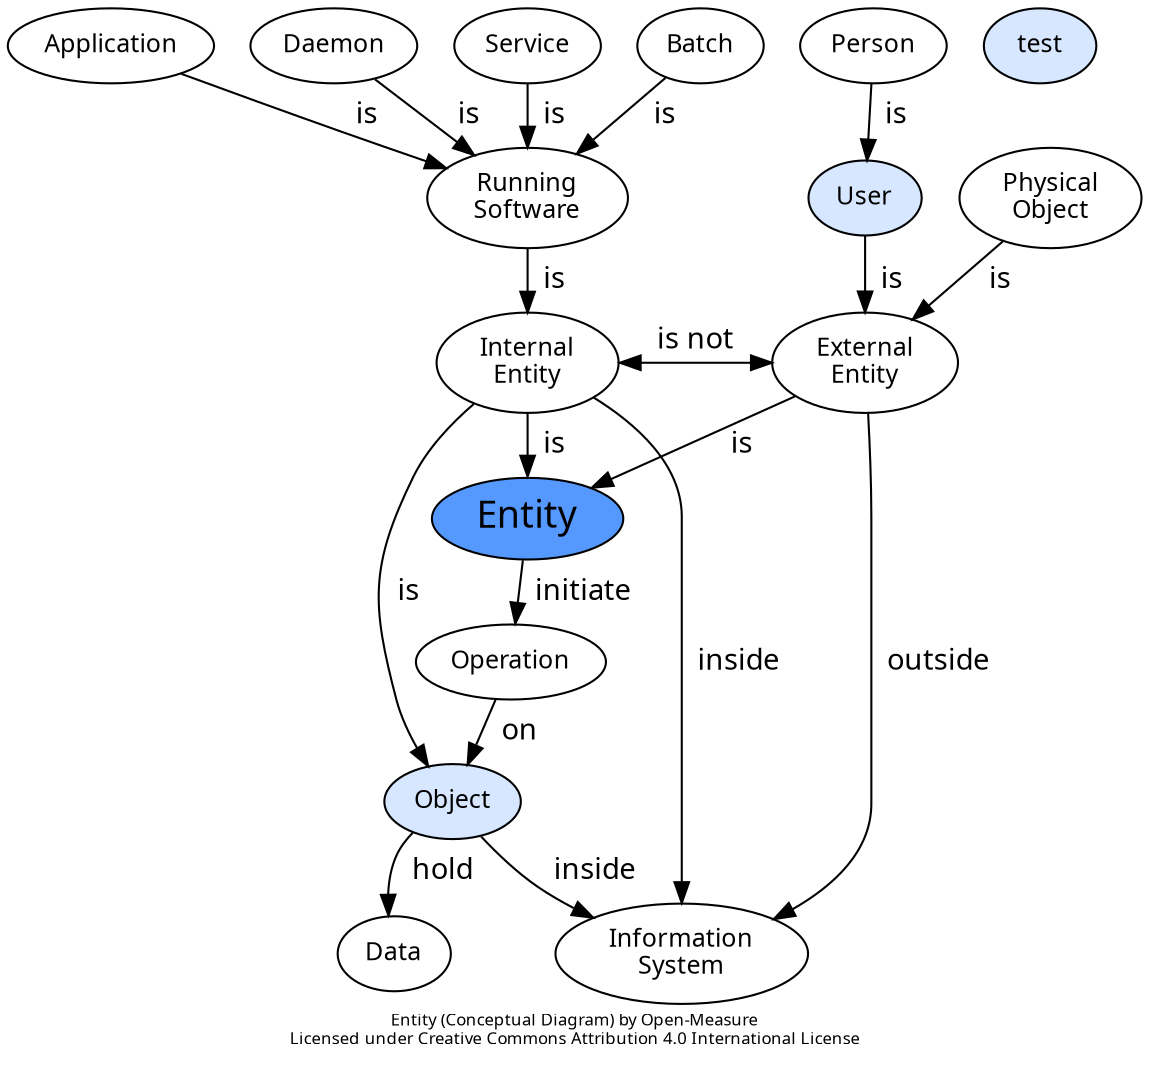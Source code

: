 digraph G {
	rankdir="TB";
	ranksep="0";
	splines="curve";
	newrank=true;
	packmode="clust";
	compound=true;
	fontname="Calibri";
	label="Entity (Conceptual Diagram) by Open-Measure\nLicensed under Creative Commons Attribution 4.0 International License";
	fontsize=8;
	node[shape="ellipse", fontsize=12, fillcolor="#d6e7ff", style="filled", fontname="Calibri"];
	edge[fontname="Calibri", minlen="1"];

	n_daemon [fillcolor="white", label="Daemon"];
	n_service [fillcolor="white", label="Service"];
	n_batch [fillcolor="white", label="Batch"];
	n_application [fillcolor="white", label="Application"];
	n_person [fillcolor="white", label="Person"];

	n_running_software [fillcolor="white", label="Running\nSoftware"];
	n_physical_object [fillcolor="white", label="Physical\nObject"];
	n_user [label="User", URL="/wiki/spaces/DIC/pages/82839586/User+Dictionary+Entry"];

	n_external_entity [fillcolor="white", label="External\nEntity"];
	n_internal_entity [fillcolor="white", label="Internal\nEntity"];

 	n_entity [label="Entity", fontsize=18, fillcolor="#5599ff", URL="https://open-measure.atlassian.net/wiki/spaces/DIC/pages/123830932"];

	n_operation [fillcolor="white", label="Operation"];

	n_test[label="test", URL="https://google.com"];

	n_informational_object [label="Object", URL="https://open-measure.atlassian.net/wiki/spaces/DIC/pages/67568133/Object+Dictionary+Entry"];
	n_data [fillcolor="white", label="Data"];

	n_information_system [fillcolor="white", label="Information\nSystem"];

	n_daemon -> n_running_software [weight=10, label="  is  "];
	n_service -> n_running_software [weight=10, label="  is  "];
	n_batch -> n_running_software [weight=10, label="  is  "];
	n_application -> n_running_software [weight=10, label="  is  "];
	n_internal_entity -> n_informational_object [weight=10, label="  is  "];
	n_person -> n_user [weight=10, label="  is", dir="back  "];
	n_user -> n_external_entity [weight=10, label="  is  "];
	n_running_software -> n_internal_entity [weight=10, label="  is  "];
	n_physical_object -> n_external_entity [weight=10, label="  is  "];
	n_internal_entity -> n_external_entity [weight=10, label="  is not  ", dir="both"];
	n_internal_entity -> n_entity [weight=10, label="  is  "];
	n_external_entity -> n_entity [weight=10, label="  is  "];
	n_entity -> n_operation [weight=10, label="  initiate  "];
	n_operation -> n_informational_object [weight=10, label="  on  "];
	n_external_entity -> n_information_system [weight=10, label="  outside  "];
	n_internal_entity -> n_information_system [weight=10, label="  inside  "];
	n_informational_object -> n_data [weight=10, label="  hold  "];
	n_informational_object -> n_information_system [weight=10, label="  inside  "];

	{rank=same; n_internal_entity; n_external_entity;}
	{rank=same; n_running_software; n_user; n_physical_object;}

}
